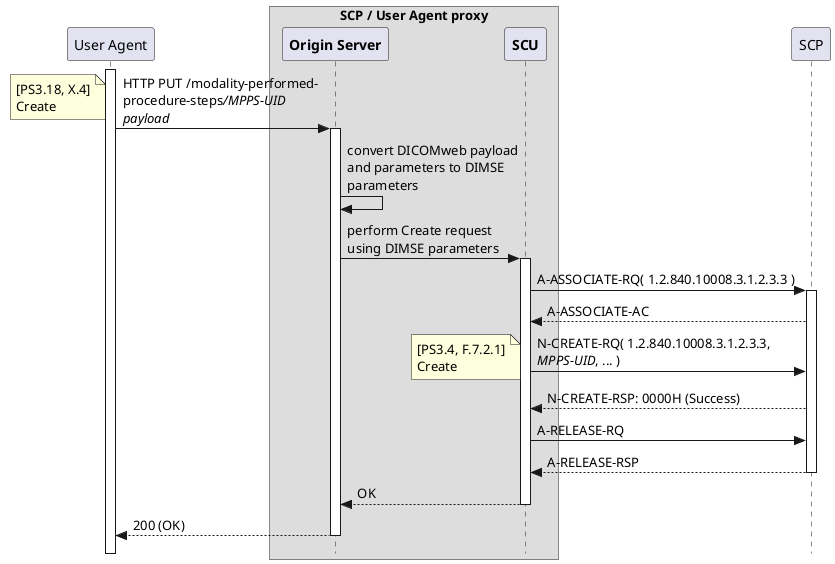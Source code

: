 @startuml OS-SCU Proxy
!pragma teoz true
skinparam style strictuml
hide footbox

participant "User Agent" as UA
box SCP / User Agent proxy
  participant "**Origin Server**" as OS
  participant "**SCU**" as SCU
end box
participant "SCP" as SCP

activate UA
UA -> OS: HTTP PUT /modality-performed-\nprocedure-steps///MPPS-UID//\n//payload//
activate OS
note left: [PS3.18, X.4]\nCreate
OS -> OS: convert DICOMweb payload\nand parameters to DIMSE\nparameters
OS -> SCU: perform Create request\nusing DIMSE parameters
activate SCU
SCU -> SCP: A-ASSOCIATE-RQ( 1.2.840.10008.3.1.2.3.3 )
activate SCP
SCU <-- SCP: A-ASSOCIATE-AC
SCU -> SCP: N-CREATE-RQ( 1.2.840.10008.3.1.2.3.3,\n//MPPS-UID//, ... )
note left: [PS3.4, F.7.2.1]\nCreate
SCU <-- SCP: N-CREATE-RSP: 0000H (Success)
SCU -> SCP: A-RELEASE-RQ
SCU <-- SCP: A-RELEASE-RSP
deactivate SCP
OS <-- SCU: OK
deactivate SCU
UA <-- OS: 200 (OK)
deactivate OS
